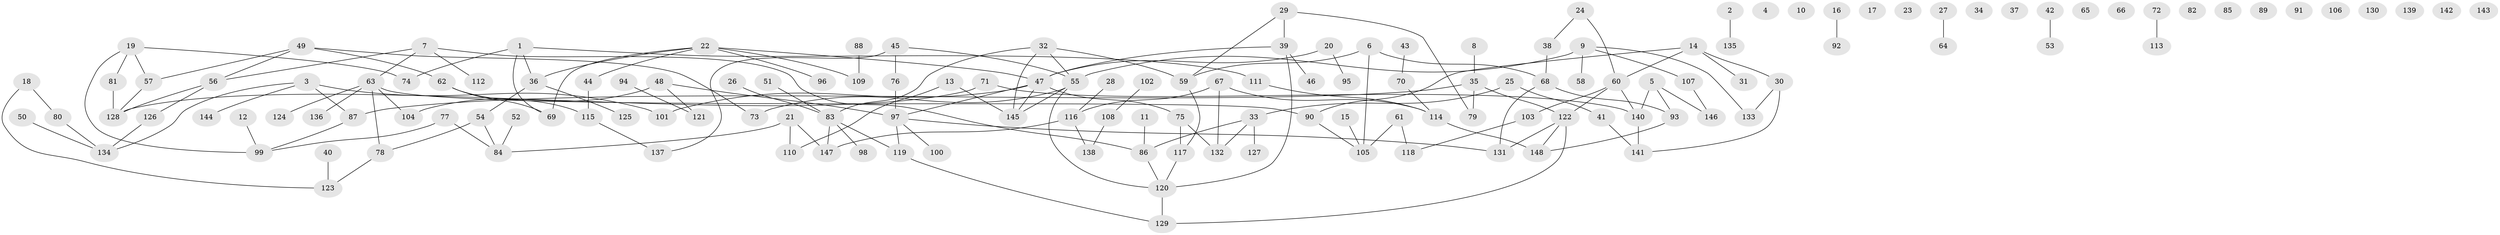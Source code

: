 // coarse degree distribution, {6: 0.07462686567164178, 5: 0.08955223880597014, 3: 0.34328358208955223, 7: 0.04477611940298507, 8: 0.014925373134328358, 4: 0.07462686567164178, 1: 0.208955223880597, 2: 0.14925373134328357}
// Generated by graph-tools (version 1.1) at 2025/48/03/04/25 22:48:32]
// undirected, 148 vertices, 168 edges
graph export_dot {
  node [color=gray90,style=filled];
  1;
  2;
  3;
  4;
  5;
  6;
  7;
  8;
  9;
  10;
  11;
  12;
  13;
  14;
  15;
  16;
  17;
  18;
  19;
  20;
  21;
  22;
  23;
  24;
  25;
  26;
  27;
  28;
  29;
  30;
  31;
  32;
  33;
  34;
  35;
  36;
  37;
  38;
  39;
  40;
  41;
  42;
  43;
  44;
  45;
  46;
  47;
  48;
  49;
  50;
  51;
  52;
  53;
  54;
  55;
  56;
  57;
  58;
  59;
  60;
  61;
  62;
  63;
  64;
  65;
  66;
  67;
  68;
  69;
  70;
  71;
  72;
  73;
  74;
  75;
  76;
  77;
  78;
  79;
  80;
  81;
  82;
  83;
  84;
  85;
  86;
  87;
  88;
  89;
  90;
  91;
  92;
  93;
  94;
  95;
  96;
  97;
  98;
  99;
  100;
  101;
  102;
  103;
  104;
  105;
  106;
  107;
  108;
  109;
  110;
  111;
  112;
  113;
  114;
  115;
  116;
  117;
  118;
  119;
  120;
  121;
  122;
  123;
  124;
  125;
  126;
  127;
  128;
  129;
  130;
  131;
  132;
  133;
  134;
  135;
  136;
  137;
  138;
  139;
  140;
  141;
  142;
  143;
  144;
  145;
  146;
  147;
  148;
  1 -- 36;
  1 -- 69;
  1 -- 74;
  1 -- 111;
  2 -- 135;
  3 -- 87;
  3 -- 101;
  3 -- 134;
  3 -- 144;
  5 -- 93;
  5 -- 140;
  5 -- 146;
  6 -- 59;
  6 -- 68;
  6 -- 105;
  7 -- 56;
  7 -- 63;
  7 -- 86;
  7 -- 112;
  8 -- 35;
  9 -- 55;
  9 -- 58;
  9 -- 107;
  9 -- 133;
  11 -- 86;
  12 -- 99;
  13 -- 110;
  13 -- 145;
  14 -- 30;
  14 -- 31;
  14 -- 60;
  14 -- 90;
  15 -- 105;
  16 -- 92;
  18 -- 80;
  18 -- 123;
  19 -- 57;
  19 -- 74;
  19 -- 81;
  19 -- 99;
  20 -- 47;
  20 -- 95;
  21 -- 84;
  21 -- 110;
  21 -- 147;
  22 -- 36;
  22 -- 44;
  22 -- 47;
  22 -- 69;
  22 -- 96;
  22 -- 109;
  24 -- 38;
  24 -- 60;
  25 -- 33;
  25 -- 41;
  26 -- 83;
  27 -- 64;
  28 -- 116;
  29 -- 39;
  29 -- 59;
  29 -- 79;
  30 -- 133;
  30 -- 141;
  32 -- 55;
  32 -- 59;
  32 -- 83;
  32 -- 145;
  33 -- 86;
  33 -- 127;
  33 -- 132;
  35 -- 79;
  35 -- 87;
  35 -- 122;
  36 -- 54;
  36 -- 125;
  38 -- 68;
  39 -- 46;
  39 -- 47;
  39 -- 120;
  40 -- 123;
  41 -- 141;
  42 -- 53;
  43 -- 70;
  44 -- 115;
  45 -- 55;
  45 -- 76;
  45 -- 137;
  47 -- 75;
  47 -- 97;
  47 -- 101;
  47 -- 145;
  48 -- 97;
  48 -- 104;
  48 -- 121;
  49 -- 56;
  49 -- 57;
  49 -- 62;
  49 -- 73;
  50 -- 134;
  51 -- 83;
  52 -- 84;
  54 -- 78;
  54 -- 84;
  55 -- 73;
  55 -- 120;
  55 -- 145;
  56 -- 126;
  56 -- 128;
  57 -- 128;
  59 -- 117;
  60 -- 103;
  60 -- 122;
  60 -- 140;
  61 -- 105;
  61 -- 118;
  62 -- 69;
  62 -- 115;
  63 -- 78;
  63 -- 90;
  63 -- 104;
  63 -- 124;
  63 -- 136;
  67 -- 114;
  67 -- 116;
  67 -- 132;
  68 -- 93;
  68 -- 131;
  70 -- 114;
  71 -- 128;
  71 -- 140;
  72 -- 113;
  75 -- 117;
  75 -- 132;
  76 -- 97;
  77 -- 84;
  77 -- 99;
  78 -- 123;
  80 -- 134;
  81 -- 128;
  83 -- 98;
  83 -- 119;
  83 -- 147;
  86 -- 120;
  87 -- 99;
  88 -- 109;
  90 -- 105;
  93 -- 148;
  94 -- 121;
  97 -- 100;
  97 -- 119;
  97 -- 131;
  102 -- 108;
  103 -- 118;
  107 -- 146;
  108 -- 138;
  111 -- 114;
  114 -- 148;
  115 -- 137;
  116 -- 138;
  116 -- 147;
  117 -- 120;
  119 -- 129;
  120 -- 129;
  122 -- 129;
  122 -- 131;
  122 -- 148;
  126 -- 134;
  140 -- 141;
}
